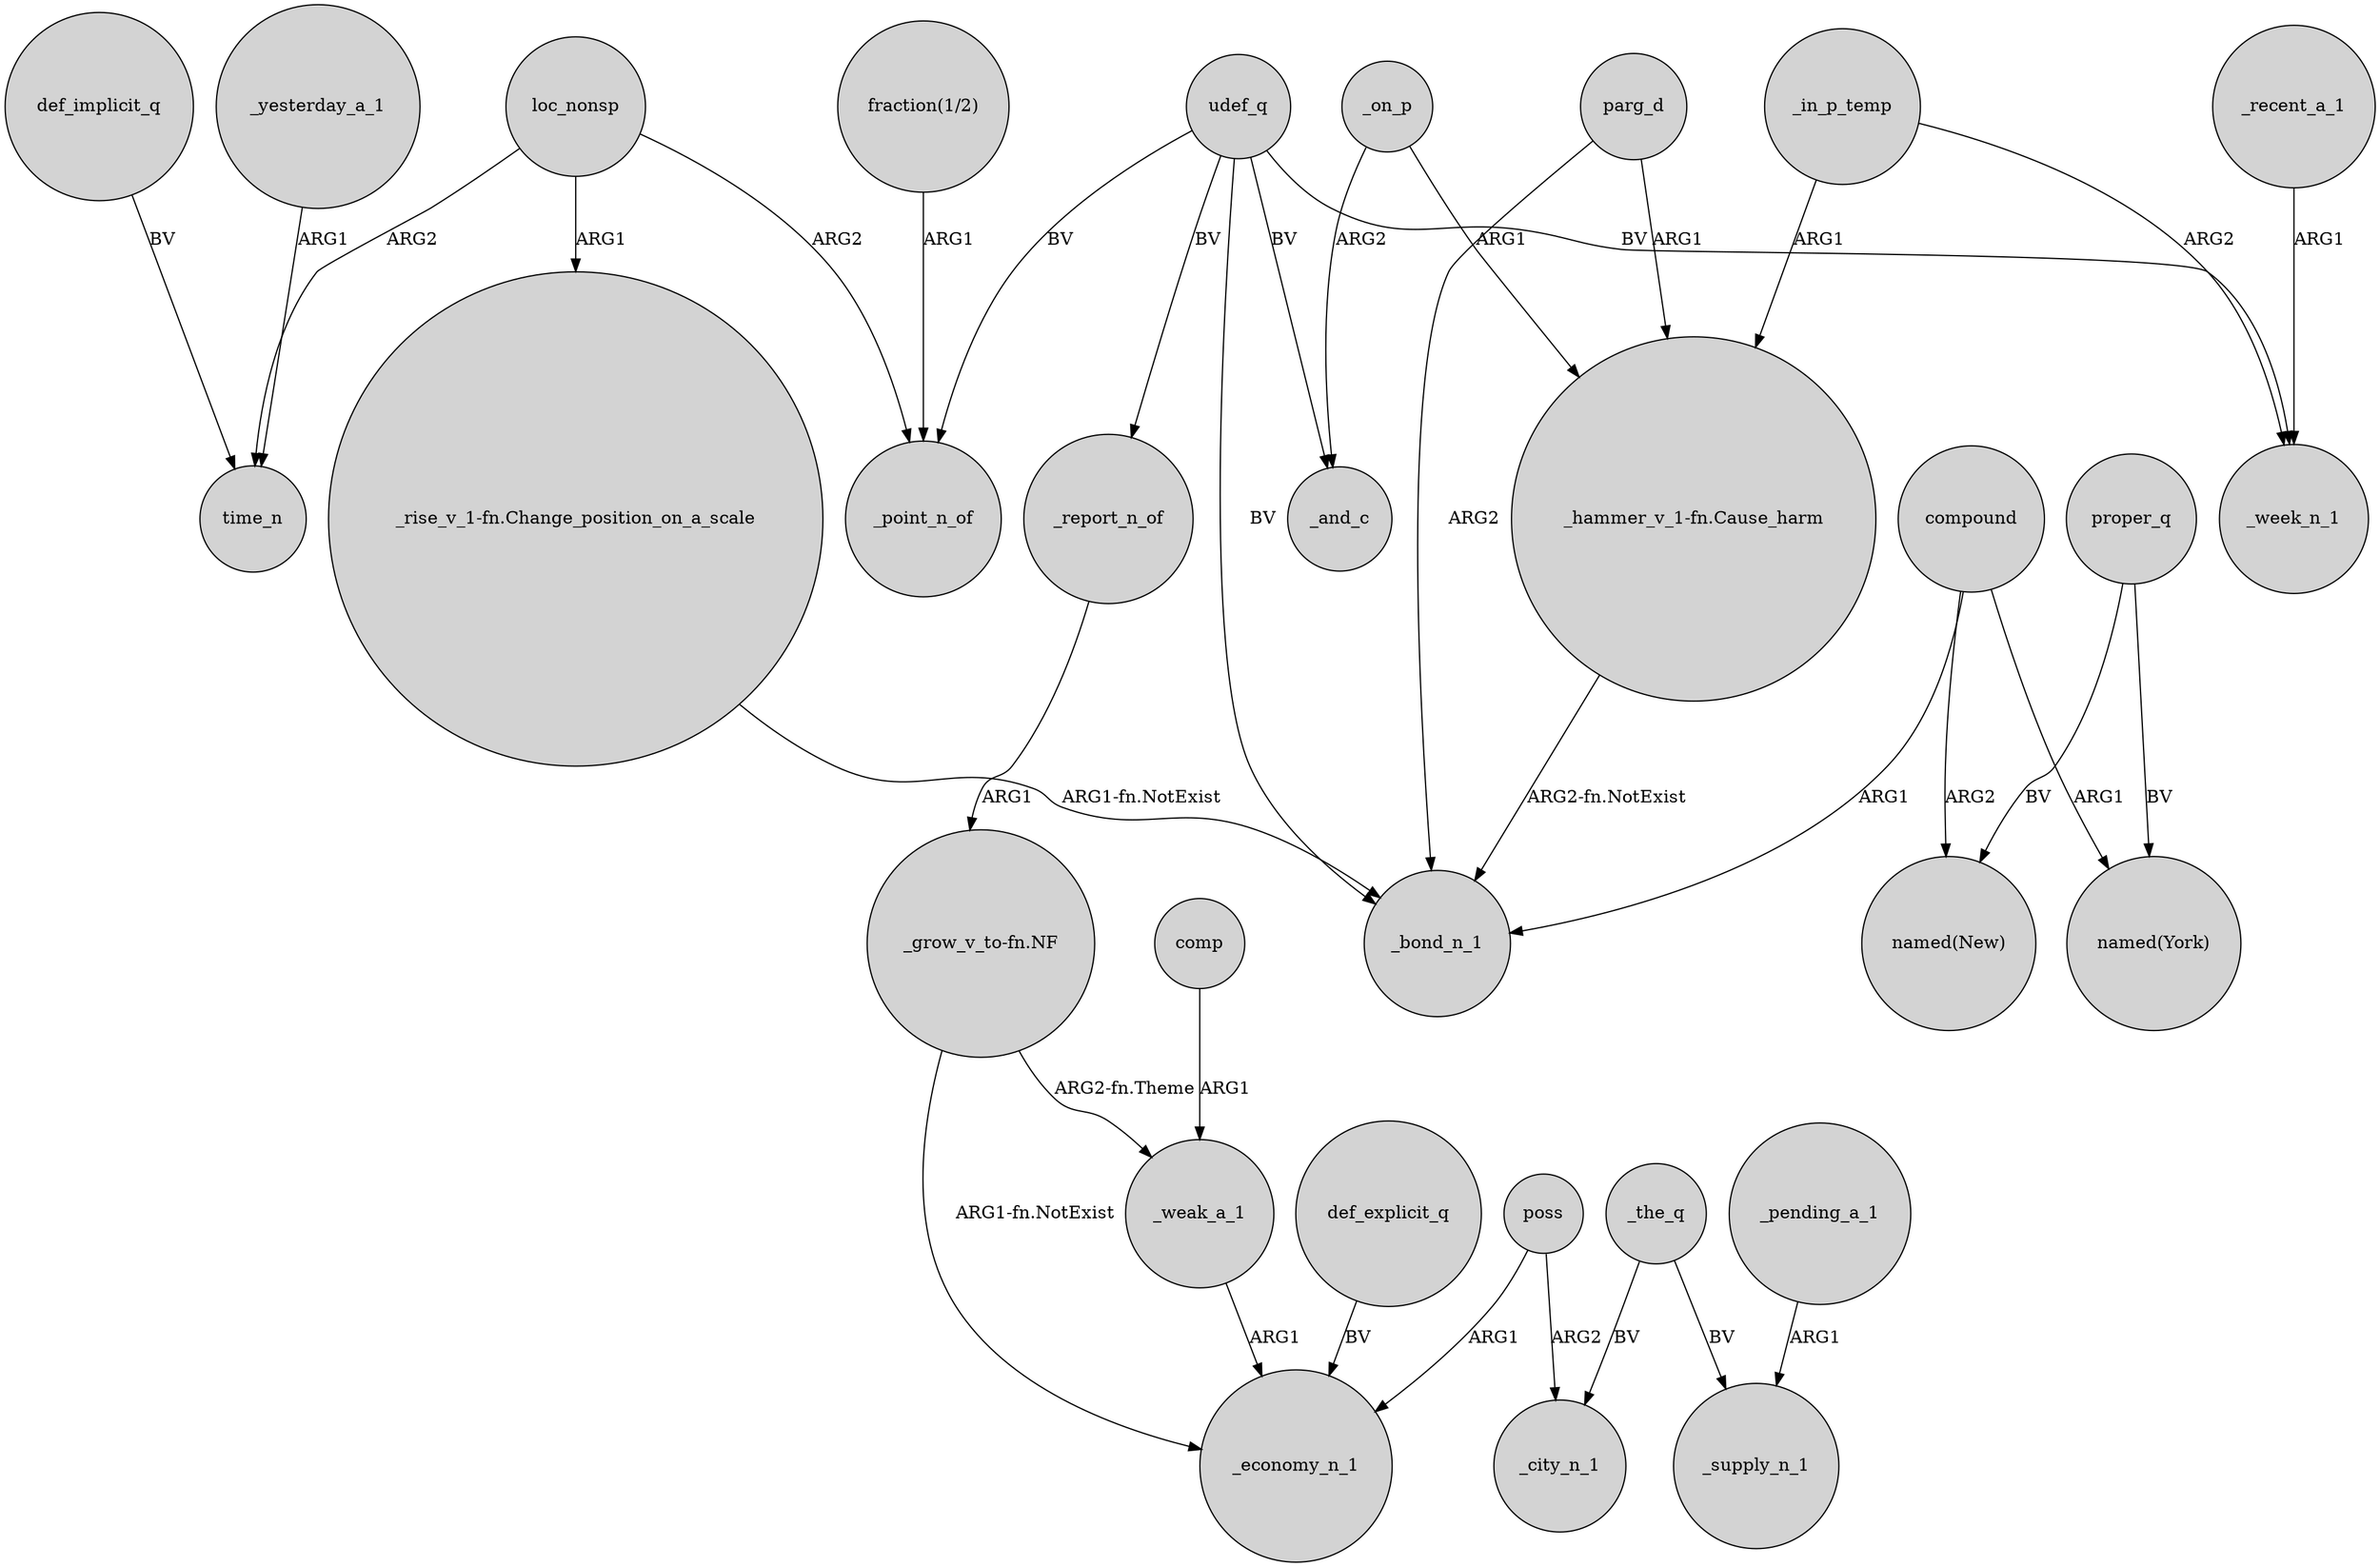 digraph {
	node [shape=circle style=filled]
	_yesterday_a_1 -> time_n [label=ARG1]
	loc_nonsp -> _point_n_of [label=ARG2]
	"_grow_v_to-fn.NF" -> _economy_n_1 [label="ARG1-fn.NotExist"]
	compound -> "named(New)" [label=ARG2]
	"_grow_v_to-fn.NF" -> _weak_a_1 [label="ARG2-fn.Theme"]
	def_implicit_q -> time_n [label=BV]
	parg_d -> _bond_n_1 [label=ARG2]
	proper_q -> "named(New)" [label=BV]
	_on_p -> "_hammer_v_1-fn.Cause_harm" [label=ARG1]
	def_explicit_q -> _economy_n_1 [label=BV]
	_report_n_of -> "_grow_v_to-fn.NF" [label=ARG1]
	compound -> _bond_n_1 [label=ARG1]
	_in_p_temp -> _week_n_1 [label=ARG2]
	udef_q -> _report_n_of [label=BV]
	"fraction(1/2)" -> _point_n_of [label=ARG1]
	parg_d -> "_hammer_v_1-fn.Cause_harm" [label=ARG1]
	loc_nonsp -> time_n [label=ARG2]
	poss -> _economy_n_1 [label=ARG1]
	_weak_a_1 -> _economy_n_1 [label=ARG1]
	udef_q -> _bond_n_1 [label=BV]
	compound -> "named(York)" [label=ARG1]
	_the_q -> _supply_n_1 [label=BV]
	udef_q -> _week_n_1 [label=BV]
	loc_nonsp -> "_rise_v_1-fn.Change_position_on_a_scale" [label=ARG1]
	_in_p_temp -> "_hammer_v_1-fn.Cause_harm" [label=ARG1]
	_recent_a_1 -> _week_n_1 [label=ARG1]
	_the_q -> _city_n_1 [label=BV]
	_pending_a_1 -> _supply_n_1 [label=ARG1]
	_on_p -> _and_c [label=ARG2]
	comp -> _weak_a_1 [label=ARG1]
	poss -> _city_n_1 [label=ARG2]
	proper_q -> "named(York)" [label=BV]
	udef_q -> _and_c [label=BV]
	"_hammer_v_1-fn.Cause_harm" -> _bond_n_1 [label="ARG2-fn.NotExist"]
	"_rise_v_1-fn.Change_position_on_a_scale" -> _bond_n_1 [label="ARG1-fn.NotExist"]
	udef_q -> _point_n_of [label=BV]
}
